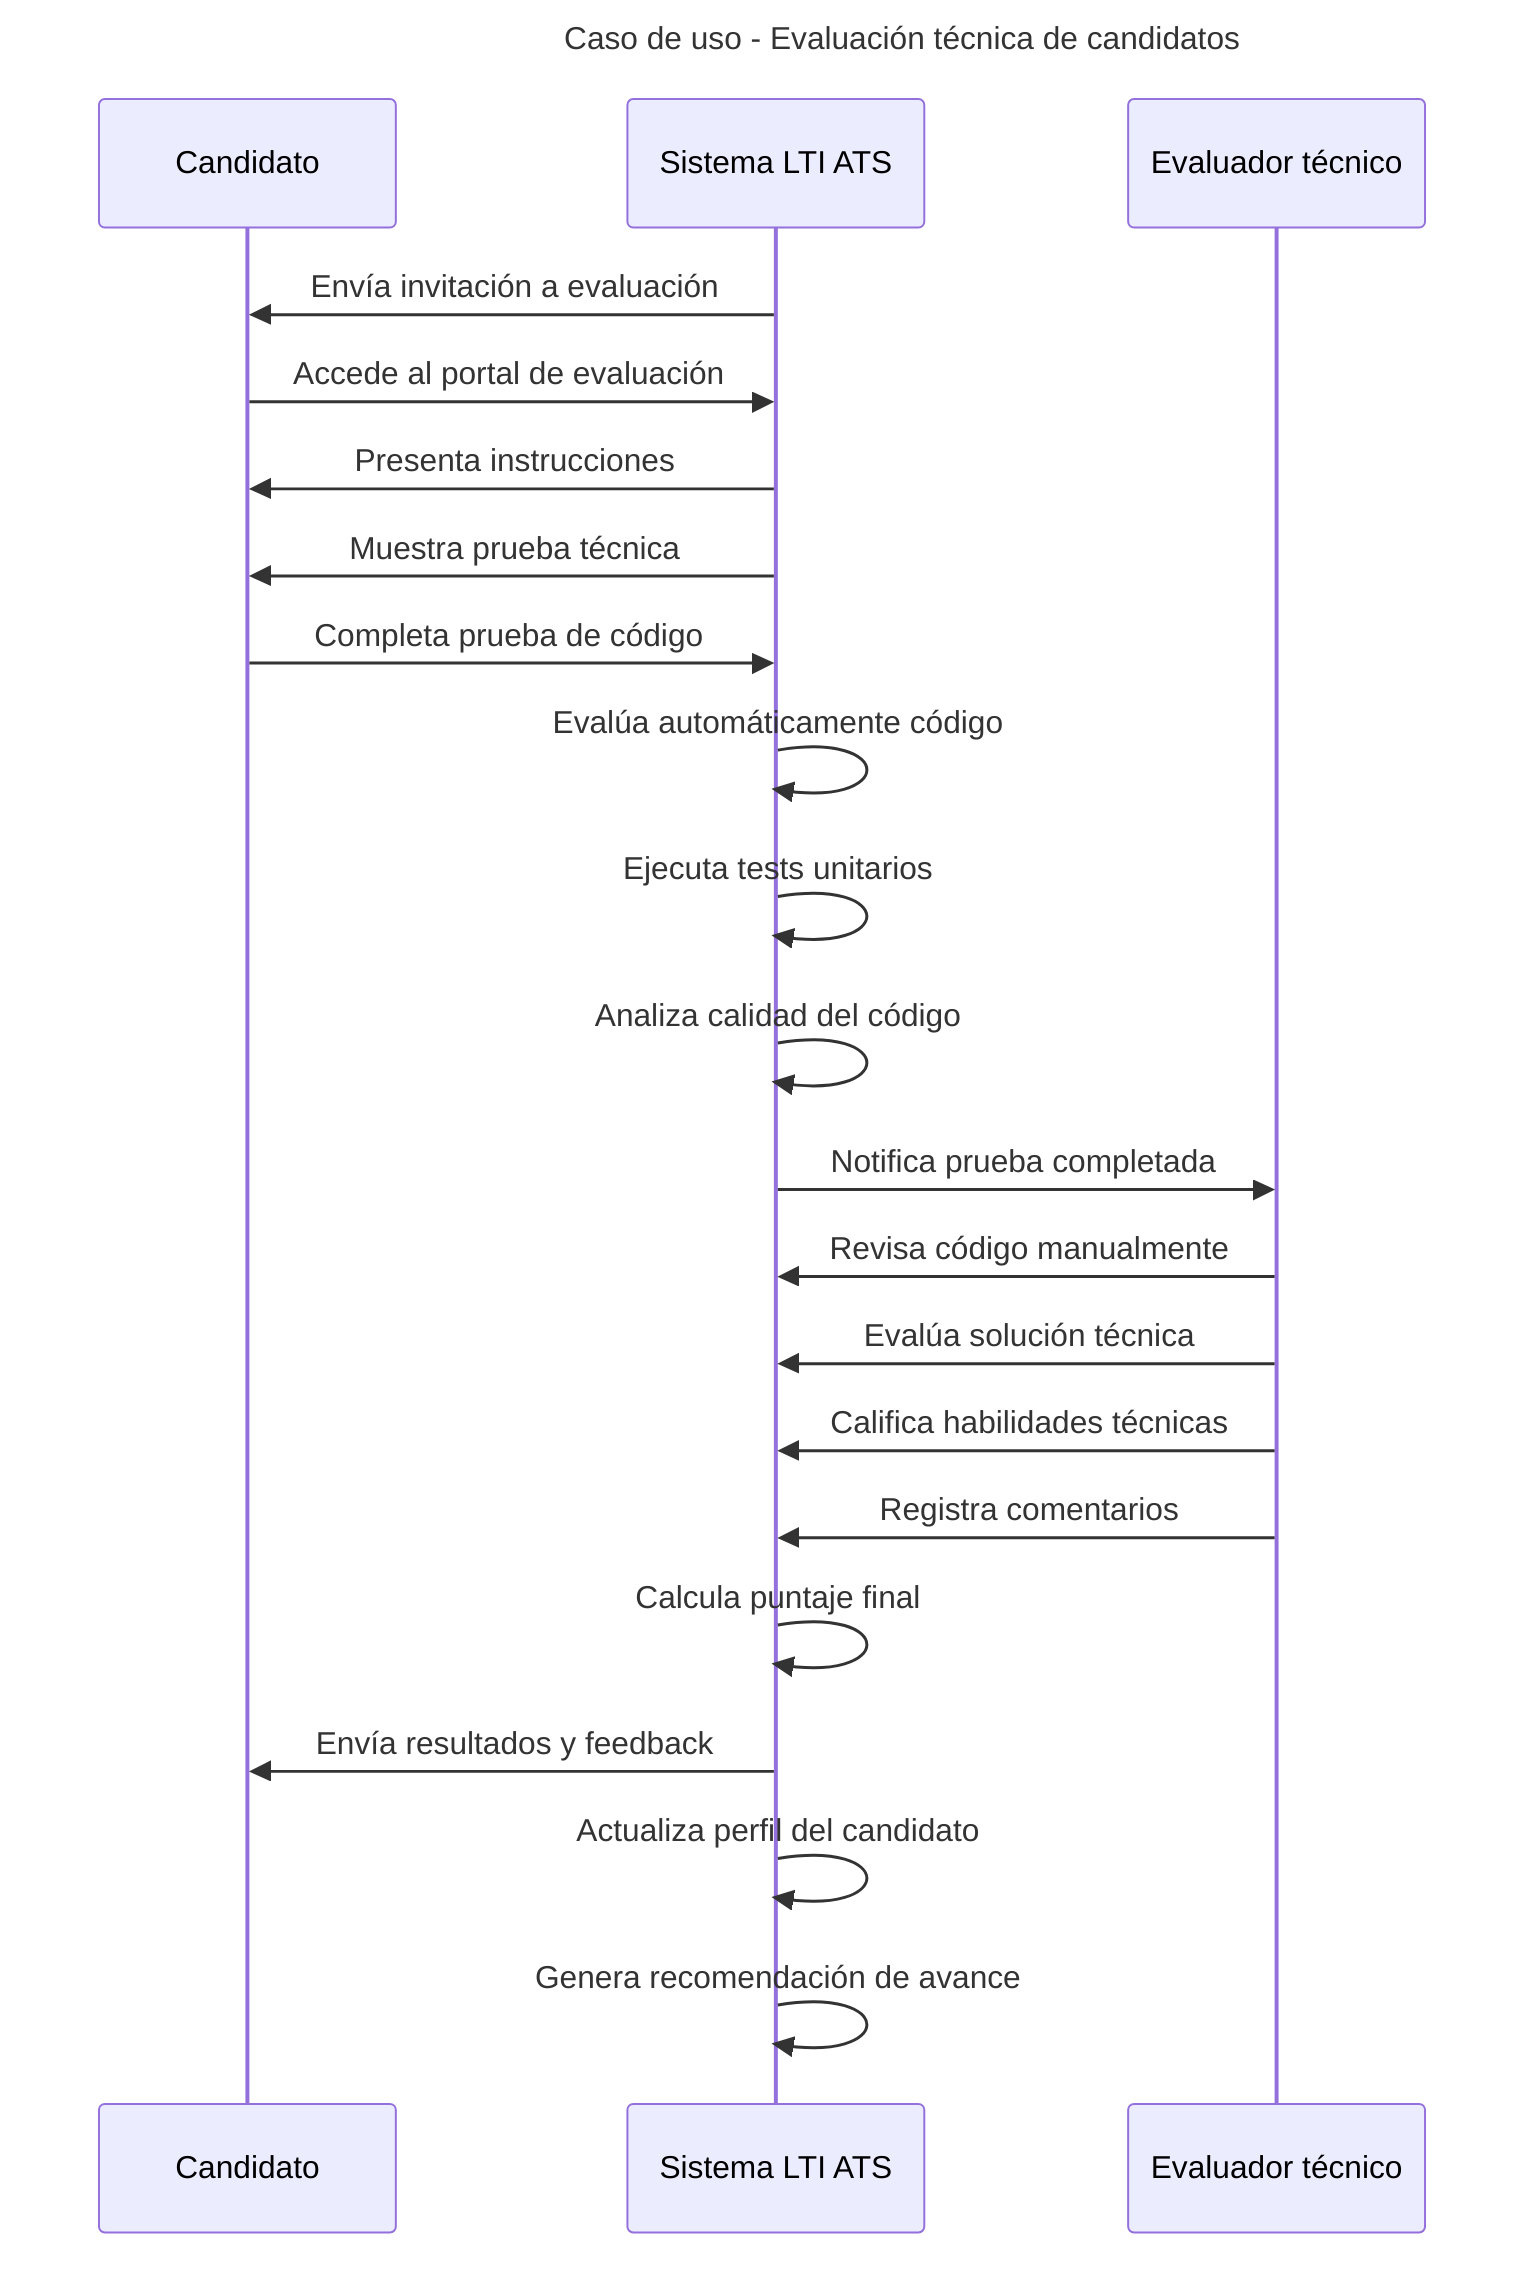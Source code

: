 ---
title: Caso de uso - Evaluación técnica de candidatos
---
sequenceDiagram
    participant C as Candidato
    participant S as Sistema LTI ATS
    participant E as Evaluador técnico
    
    S->>C: Envía invitación a evaluación
    C->>S: Accede al portal de evaluación
    S->>C: Presenta instrucciones
    S->>C: Muestra prueba técnica
    C->>S: Completa prueba de código
    S->>S: Evalúa automáticamente código
    S->>S: Ejecuta tests unitarios
    S->>S: Analiza calidad del código
    S->>E: Notifica prueba completada
    E->>S: Revisa código manualmente
    E->>S: Evalúa solución técnica
    E->>S: Califica habilidades técnicas
    E->>S: Registra comentarios
    S->>S: Calcula puntaje final
    S->>C: Envía resultados y feedback
    S->>S: Actualiza perfil del candidato
    S->>S: Genera recomendación de avance